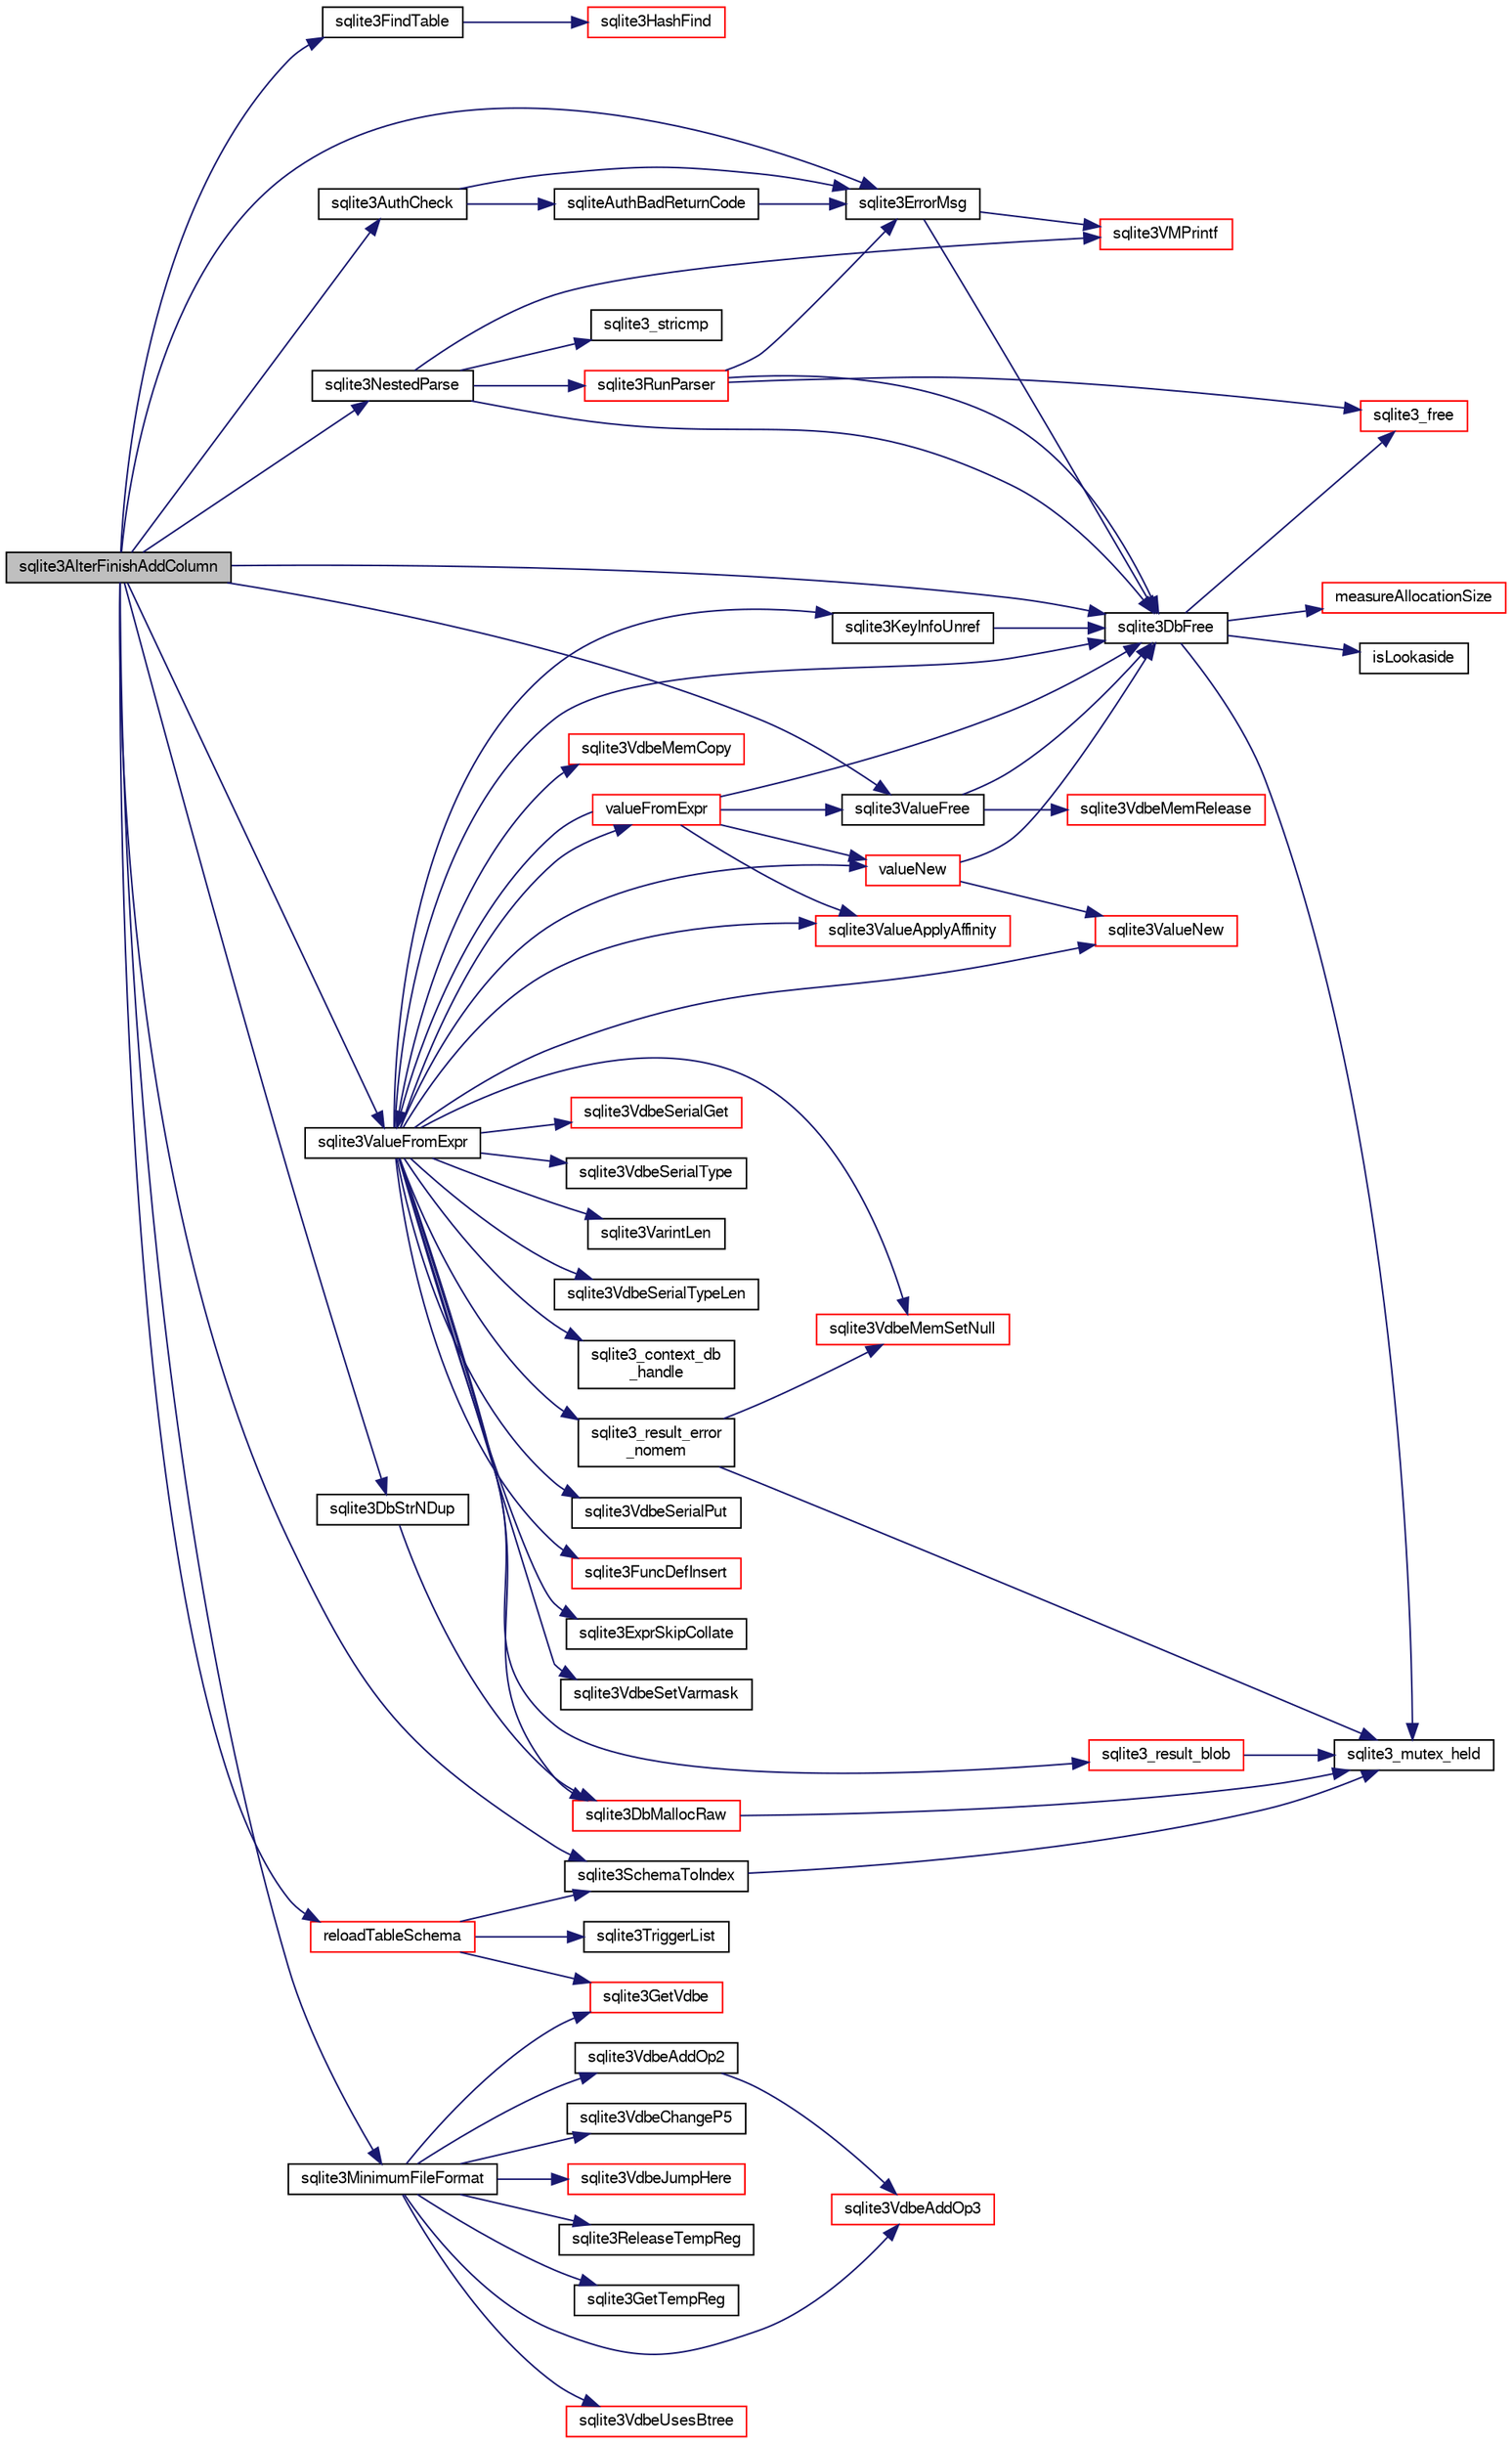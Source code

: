digraph "sqlite3AlterFinishAddColumn"
{
  edge [fontname="FreeSans",fontsize="10",labelfontname="FreeSans",labelfontsize="10"];
  node [fontname="FreeSans",fontsize="10",shape=record];
  rankdir="LR";
  Node412987 [label="sqlite3AlterFinishAddColumn",height=0.2,width=0.4,color="black", fillcolor="grey75", style="filled", fontcolor="black"];
  Node412987 -> Node412988 [color="midnightblue",fontsize="10",style="solid",fontname="FreeSans"];
  Node412988 [label="sqlite3SchemaToIndex",height=0.2,width=0.4,color="black", fillcolor="white", style="filled",URL="$sqlite3_8c.html#ad9ef77a42022f1f8c8ab71b5761f5134"];
  Node412988 -> Node412989 [color="midnightblue",fontsize="10",style="solid",fontname="FreeSans"];
  Node412989 [label="sqlite3_mutex_held",height=0.2,width=0.4,color="black", fillcolor="white", style="filled",URL="$sqlite3_8c.html#acf77da68932b6bc163c5e68547ecc3e7"];
  Node412987 -> Node412990 [color="midnightblue",fontsize="10",style="solid",fontname="FreeSans"];
  Node412990 [label="sqlite3FindTable",height=0.2,width=0.4,color="black", fillcolor="white", style="filled",URL="$sqlite3_8c.html#afa51dbee6173bf3a8a3df76b07cea789"];
  Node412990 -> Node412991 [color="midnightblue",fontsize="10",style="solid",fontname="FreeSans"];
  Node412991 [label="sqlite3HashFind",height=0.2,width=0.4,color="red", fillcolor="white", style="filled",URL="$sqlite3_8c.html#a8ca124229470a66b4c9c141ded48e2aa"];
  Node412987 -> Node412994 [color="midnightblue",fontsize="10",style="solid",fontname="FreeSans"];
  Node412994 [label="sqlite3AuthCheck",height=0.2,width=0.4,color="black", fillcolor="white", style="filled",URL="$sqlite3_8c.html#a83c75b8b7aa1c35301005be7ff1a8582"];
  Node412994 -> Node412995 [color="midnightblue",fontsize="10",style="solid",fontname="FreeSans"];
  Node412995 [label="sqlite3ErrorMsg",height=0.2,width=0.4,color="black", fillcolor="white", style="filled",URL="$sqlite3_8c.html#aee2798e173651adae0f9c85469f3457d"];
  Node412995 -> Node412996 [color="midnightblue",fontsize="10",style="solid",fontname="FreeSans"];
  Node412996 [label="sqlite3VMPrintf",height=0.2,width=0.4,color="red", fillcolor="white", style="filled",URL="$sqlite3_8c.html#a05535d0982ef06fbc2ee8195ebbae689"];
  Node412995 -> Node413004 [color="midnightblue",fontsize="10",style="solid",fontname="FreeSans"];
  Node413004 [label="sqlite3DbFree",height=0.2,width=0.4,color="black", fillcolor="white", style="filled",URL="$sqlite3_8c.html#ac70ab821a6607b4a1b909582dc37a069"];
  Node413004 -> Node412989 [color="midnightblue",fontsize="10",style="solid",fontname="FreeSans"];
  Node413004 -> Node413005 [color="midnightblue",fontsize="10",style="solid",fontname="FreeSans"];
  Node413005 [label="measureAllocationSize",height=0.2,width=0.4,color="red", fillcolor="white", style="filled",URL="$sqlite3_8c.html#a45731e644a22fdb756e2b6337224217a"];
  Node413004 -> Node413008 [color="midnightblue",fontsize="10",style="solid",fontname="FreeSans"];
  Node413008 [label="isLookaside",height=0.2,width=0.4,color="black", fillcolor="white", style="filled",URL="$sqlite3_8c.html#a770fa05ff9717b75e16f4d968a77b897"];
  Node413004 -> Node413009 [color="midnightblue",fontsize="10",style="solid",fontname="FreeSans"];
  Node413009 [label="sqlite3_free",height=0.2,width=0.4,color="red", fillcolor="white", style="filled",URL="$sqlite3_8c.html#a6552349e36a8a691af5487999ab09519"];
  Node412994 -> Node413277 [color="midnightblue",fontsize="10",style="solid",fontname="FreeSans"];
  Node413277 [label="sqliteAuthBadReturnCode",height=0.2,width=0.4,color="black", fillcolor="white", style="filled",URL="$sqlite3_8c.html#ad8fdda3ef346903a89e24dd825642bc1"];
  Node413277 -> Node412995 [color="midnightblue",fontsize="10",style="solid",fontname="FreeSans"];
  Node412987 -> Node412995 [color="midnightblue",fontsize="10",style="solid",fontname="FreeSans"];
  Node412987 -> Node413278 [color="midnightblue",fontsize="10",style="solid",fontname="FreeSans"];
  Node413278 [label="sqlite3ValueFromExpr",height=0.2,width=0.4,color="black", fillcolor="white", style="filled",URL="$sqlite3_8c.html#af103c812684544760641a1cd4d9745df"];
  Node413278 -> Node413279 [color="midnightblue",fontsize="10",style="solid",fontname="FreeSans"];
  Node413279 [label="valueFromExpr",height=0.2,width=0.4,color="red", fillcolor="white", style="filled",URL="$sqlite3_8c.html#a08f91b27c0189e8b5bcdea6537466b7c"];
  Node413279 -> Node413284 [color="midnightblue",fontsize="10",style="solid",fontname="FreeSans"];
  Node413284 [label="sqlite3ValueApplyAffinity",height=0.2,width=0.4,color="red", fillcolor="white", style="filled",URL="$sqlite3_8c.html#a535535f08aaaba2ebdf49ada6aca6fac"];
  Node413279 -> Node413289 [color="midnightblue",fontsize="10",style="solid",fontname="FreeSans"];
  Node413289 [label="valueNew",height=0.2,width=0.4,color="red", fillcolor="white", style="filled",URL="$sqlite3_8c.html#a8c46710c4ab586edb377b565c6ba46bf"];
  Node413289 -> Node413004 [color="midnightblue",fontsize="10",style="solid",fontname="FreeSans"];
  Node413289 -> Node413304 [color="midnightblue",fontsize="10",style="solid",fontname="FreeSans"];
  Node413304 [label="sqlite3ValueNew",height=0.2,width=0.4,color="red", fillcolor="white", style="filled",URL="$sqlite3_8c.html#ad40a378778daff2d574bec905e35828b"];
  Node413279 -> Node413278 [color="midnightblue",fontsize="10",style="solid",fontname="FreeSans"];
  Node413279 -> Node413004 [color="midnightblue",fontsize="10",style="solid",fontname="FreeSans"];
  Node413279 -> Node413306 [color="midnightblue",fontsize="10",style="solid",fontname="FreeSans"];
  Node413306 [label="sqlite3ValueFree",height=0.2,width=0.4,color="black", fillcolor="white", style="filled",URL="$sqlite3_8c.html#afeed84c3f344a833d15c7209265dc520"];
  Node413306 -> Node413101 [color="midnightblue",fontsize="10",style="solid",fontname="FreeSans"];
  Node413101 [label="sqlite3VdbeMemRelease",height=0.2,width=0.4,color="red", fillcolor="white", style="filled",URL="$sqlite3_8c.html#a90606361dbeba88159fd6ff03fcc10cc"];
  Node413306 -> Node413004 [color="midnightblue",fontsize="10",style="solid",fontname="FreeSans"];
  Node413278 -> Node413310 [color="midnightblue",fontsize="10",style="solid",fontname="FreeSans"];
  Node413310 [label="sqlite3VdbeSerialType",height=0.2,width=0.4,color="black", fillcolor="white", style="filled",URL="$sqlite3_8c.html#a72286149aa82f36883fbfe9a8f09dd5e"];
  Node413278 -> Node413311 [color="midnightblue",fontsize="10",style="solid",fontname="FreeSans"];
  Node413311 [label="sqlite3VarintLen",height=0.2,width=0.4,color="black", fillcolor="white", style="filled",URL="$sqlite3_8c.html#a7ef2f973d52f5d21b856d4bed6bb1fec"];
  Node413278 -> Node413312 [color="midnightblue",fontsize="10",style="solid",fontname="FreeSans"];
  Node413312 [label="sqlite3VdbeSerialTypeLen",height=0.2,width=0.4,color="black", fillcolor="white", style="filled",URL="$sqlite3_8c.html#ab84b4c97560363d01a6044a954c7d4f4"];
  Node413278 -> Node413112 [color="midnightblue",fontsize="10",style="solid",fontname="FreeSans"];
  Node413112 [label="sqlite3_context_db\l_handle",height=0.2,width=0.4,color="black", fillcolor="white", style="filled",URL="$sqlite3_8c.html#a4b82e673c3dcc88c179e2bae5629fa60"];
  Node413278 -> Node413015 [color="midnightblue",fontsize="10",style="solid",fontname="FreeSans"];
  Node413015 [label="sqlite3DbMallocRaw",height=0.2,width=0.4,color="red", fillcolor="white", style="filled",URL="$sqlite3_8c.html#abbe8be0cf7175e11ddc3e2218fad924e"];
  Node413015 -> Node412989 [color="midnightblue",fontsize="10",style="solid",fontname="FreeSans"];
  Node413278 -> Node413116 [color="midnightblue",fontsize="10",style="solid",fontname="FreeSans"];
  Node413116 [label="sqlite3_result_error\l_nomem",height=0.2,width=0.4,color="black", fillcolor="white", style="filled",URL="$sqlite3_8c.html#aa3c1191fb83e4e8bdde15f13d05bd82a"];
  Node413116 -> Node412989 [color="midnightblue",fontsize="10",style="solid",fontname="FreeSans"];
  Node413116 -> Node413094 [color="midnightblue",fontsize="10",style="solid",fontname="FreeSans"];
  Node413094 [label="sqlite3VdbeMemSetNull",height=0.2,width=0.4,color="red", fillcolor="white", style="filled",URL="$sqlite3_8c.html#ae01092c23aebaf8a3ebdf3954609b410"];
  Node413278 -> Node413313 [color="midnightblue",fontsize="10",style="solid",fontname="FreeSans"];
  Node413313 [label="sqlite3VdbeSerialPut",height=0.2,width=0.4,color="black", fillcolor="white", style="filled",URL="$sqlite3_8c.html#a0c95610a8564ae932e06a02d8b65e5b7"];
  Node413278 -> Node413177 [color="midnightblue",fontsize="10",style="solid",fontname="FreeSans"];
  Node413177 [label="sqlite3_result_blob",height=0.2,width=0.4,color="red", fillcolor="white", style="filled",URL="$sqlite3_8c.html#aa37a7968d2cc1824ff30313c9d2a8b3c"];
  Node413177 -> Node412989 [color="midnightblue",fontsize="10",style="solid",fontname="FreeSans"];
  Node413278 -> Node413004 [color="midnightblue",fontsize="10",style="solid",fontname="FreeSans"];
  Node413278 -> Node413227 [color="midnightblue",fontsize="10",style="solid",fontname="FreeSans"];
  Node413227 [label="sqlite3FuncDefInsert",height=0.2,width=0.4,color="red", fillcolor="white", style="filled",URL="$sqlite3_8c.html#a4792ef11f826665b64987bd051fa5a20"];
  Node413278 -> Node413314 [color="midnightblue",fontsize="10",style="solid",fontname="FreeSans"];
  Node413314 [label="sqlite3ExprSkipCollate",height=0.2,width=0.4,color="black", fillcolor="white", style="filled",URL="$sqlite3_8c.html#a91b59896d4e3534de7c33940dca8537c"];
  Node413278 -> Node413289 [color="midnightblue",fontsize="10",style="solid",fontname="FreeSans"];
  Node413278 -> Node413094 [color="midnightblue",fontsize="10",style="solid",fontname="FreeSans"];
  Node413278 -> Node413315 [color="midnightblue",fontsize="10",style="solid",fontname="FreeSans"];
  Node413315 [label="sqlite3VdbeSetVarmask",height=0.2,width=0.4,color="black", fillcolor="white", style="filled",URL="$sqlite3_8c.html#acea0d8371216f276fe67c1b5ef24f3d7"];
  Node413278 -> Node413128 [color="midnightblue",fontsize="10",style="solid",fontname="FreeSans"];
  Node413128 [label="sqlite3VdbeMemCopy",height=0.2,width=0.4,color="red", fillcolor="white", style="filled",URL="$sqlite3_8c.html#a3a04f985c3c7cac7c7958b872fb3f781"];
  Node413278 -> Node413284 [color="midnightblue",fontsize="10",style="solid",fontname="FreeSans"];
  Node413278 -> Node413304 [color="midnightblue",fontsize="10",style="solid",fontname="FreeSans"];
  Node413278 -> Node413316 [color="midnightblue",fontsize="10",style="solid",fontname="FreeSans"];
  Node413316 [label="sqlite3VdbeSerialGet",height=0.2,width=0.4,color="red", fillcolor="white", style="filled",URL="$sqlite3_8c.html#a5b5cd74212a43cf693266f0b9badc469"];
  Node413278 -> Node413291 [color="midnightblue",fontsize="10",style="solid",fontname="FreeSans"];
  Node413291 [label="sqlite3KeyInfoUnref",height=0.2,width=0.4,color="black", fillcolor="white", style="filled",URL="$sqlite3_8c.html#ac94cc1874ab0865db1dbbefd3886ba4a"];
  Node413291 -> Node413004 [color="midnightblue",fontsize="10",style="solid",fontname="FreeSans"];
  Node412987 -> Node413306 [color="midnightblue",fontsize="10",style="solid",fontname="FreeSans"];
  Node412987 -> Node413262 [color="midnightblue",fontsize="10",style="solid",fontname="FreeSans"];
  Node413262 [label="sqlite3DbStrNDup",height=0.2,width=0.4,color="black", fillcolor="white", style="filled",URL="$sqlite3_8c.html#a48e8c757f70cba60fe83ce00ad8de713"];
  Node413262 -> Node413015 [color="midnightblue",fontsize="10",style="solid",fontname="FreeSans"];
  Node412987 -> Node413318 [color="midnightblue",fontsize="10",style="solid",fontname="FreeSans"];
  Node413318 [label="sqlite3NestedParse",height=0.2,width=0.4,color="black", fillcolor="white", style="filled",URL="$sqlite3_8c.html#ae78bd6187a28892732af5428ec15b03f"];
  Node413318 -> Node412996 [color="midnightblue",fontsize="10",style="solid",fontname="FreeSans"];
  Node413318 -> Node413319 [color="midnightblue",fontsize="10",style="solid",fontname="FreeSans"];
  Node413319 [label="sqlite3RunParser",height=0.2,width=0.4,color="red", fillcolor="white", style="filled",URL="$sqlite3_8c.html#a174f16a9adcc64bf971bae4a5ffa3488"];
  Node413319 -> Node412995 [color="midnightblue",fontsize="10",style="solid",fontname="FreeSans"];
  Node413319 -> Node413004 [color="midnightblue",fontsize="10",style="solid",fontname="FreeSans"];
  Node413319 -> Node413009 [color="midnightblue",fontsize="10",style="solid",fontname="FreeSans"];
  Node413318 -> Node413004 [color="midnightblue",fontsize="10",style="solid",fontname="FreeSans"];
  Node413318 -> Node413875 [color="midnightblue",fontsize="10",style="solid",fontname="FreeSans"];
  Node413875 [label="sqlite3_stricmp",height=0.2,width=0.4,color="black", fillcolor="white", style="filled",URL="$sqlite3_8c.html#aaa53981a07ebaa0c9d16b24032fb943c"];
  Node412987 -> Node413004 [color="midnightblue",fontsize="10",style="solid",fontname="FreeSans"];
  Node412987 -> Node413961 [color="midnightblue",fontsize="10",style="solid",fontname="FreeSans"];
  Node413961 [label="sqlite3MinimumFileFormat",height=0.2,width=0.4,color="black", fillcolor="white", style="filled",URL="$sqlite3_8c.html#afda39106451b0eb062fa54d5b9d36aec"];
  Node413961 -> Node413962 [color="midnightblue",fontsize="10",style="solid",fontname="FreeSans"];
  Node413962 [label="sqlite3GetVdbe",height=0.2,width=0.4,color="red", fillcolor="white", style="filled",URL="$sqlite3_8c.html#a76b721dcd00b0587308547594cb6c1f4"];
  Node413961 -> Node413967 [color="midnightblue",fontsize="10",style="solid",fontname="FreeSans"];
  Node413967 [label="sqlite3GetTempReg",height=0.2,width=0.4,color="black", fillcolor="white", style="filled",URL="$sqlite3_8c.html#ab58586b4abaefcc5df42af9d1e84d8fb"];
  Node413961 -> Node413965 [color="midnightblue",fontsize="10",style="solid",fontname="FreeSans"];
  Node413965 [label="sqlite3VdbeAddOp3",height=0.2,width=0.4,color="red", fillcolor="white", style="filled",URL="$sqlite3_8c.html#a29b4560b019211a73e1478cec7468345"];
  Node413961 -> Node413968 [color="midnightblue",fontsize="10",style="solid",fontname="FreeSans"];
  Node413968 [label="sqlite3VdbeUsesBtree",height=0.2,width=0.4,color="red", fillcolor="white", style="filled",URL="$sqlite3_8c.html#a95cb3cf0008fee0974865f32442950af"];
  Node413961 -> Node413970 [color="midnightblue",fontsize="10",style="solid",fontname="FreeSans"];
  Node413970 [label="sqlite3VdbeAddOp2",height=0.2,width=0.4,color="black", fillcolor="white", style="filled",URL="$sqlite3_8c.html#ae87204d7b069da19e4db0404c6deaae5"];
  Node413970 -> Node413965 [color="midnightblue",fontsize="10",style="solid",fontname="FreeSans"];
  Node413961 -> Node413971 [color="midnightblue",fontsize="10",style="solid",fontname="FreeSans"];
  Node413971 [label="sqlite3VdbeChangeP5",height=0.2,width=0.4,color="black", fillcolor="white", style="filled",URL="$sqlite3_8c.html#a4dde2e4087eda945511b05d667050740"];
  Node413961 -> Node413972 [color="midnightblue",fontsize="10",style="solid",fontname="FreeSans"];
  Node413972 [label="sqlite3VdbeJumpHere",height=0.2,width=0.4,color="red", fillcolor="white", style="filled",URL="$sqlite3_8c.html#a95562175c9105ba0abe1d4dc6f8a39d4"];
  Node413961 -> Node413974 [color="midnightblue",fontsize="10",style="solid",fontname="FreeSans"];
  Node413974 [label="sqlite3ReleaseTempReg",height=0.2,width=0.4,color="black", fillcolor="white", style="filled",URL="$sqlite3_8c.html#a48d55dce63ac590c3b0fc464abb67ad7"];
  Node412987 -> Node413975 [color="midnightblue",fontsize="10",style="solid",fontname="FreeSans"];
  Node413975 [label="reloadTableSchema",height=0.2,width=0.4,color="red", fillcolor="white", style="filled",URL="$sqlite3_8c.html#aec12bc2a95741e915fbe82b98fb1f8c6"];
  Node413975 -> Node413962 [color="midnightblue",fontsize="10",style="solid",fontname="FreeSans"];
  Node413975 -> Node412988 [color="midnightblue",fontsize="10",style="solid",fontname="FreeSans"];
  Node413975 -> Node413976 [color="midnightblue",fontsize="10",style="solid",fontname="FreeSans"];
  Node413976 [label="sqlite3TriggerList",height=0.2,width=0.4,color="black", fillcolor="white", style="filled",URL="$sqlite3_8c.html#a64b772357d0dabd103b28ce0ca0b312f"];
}
